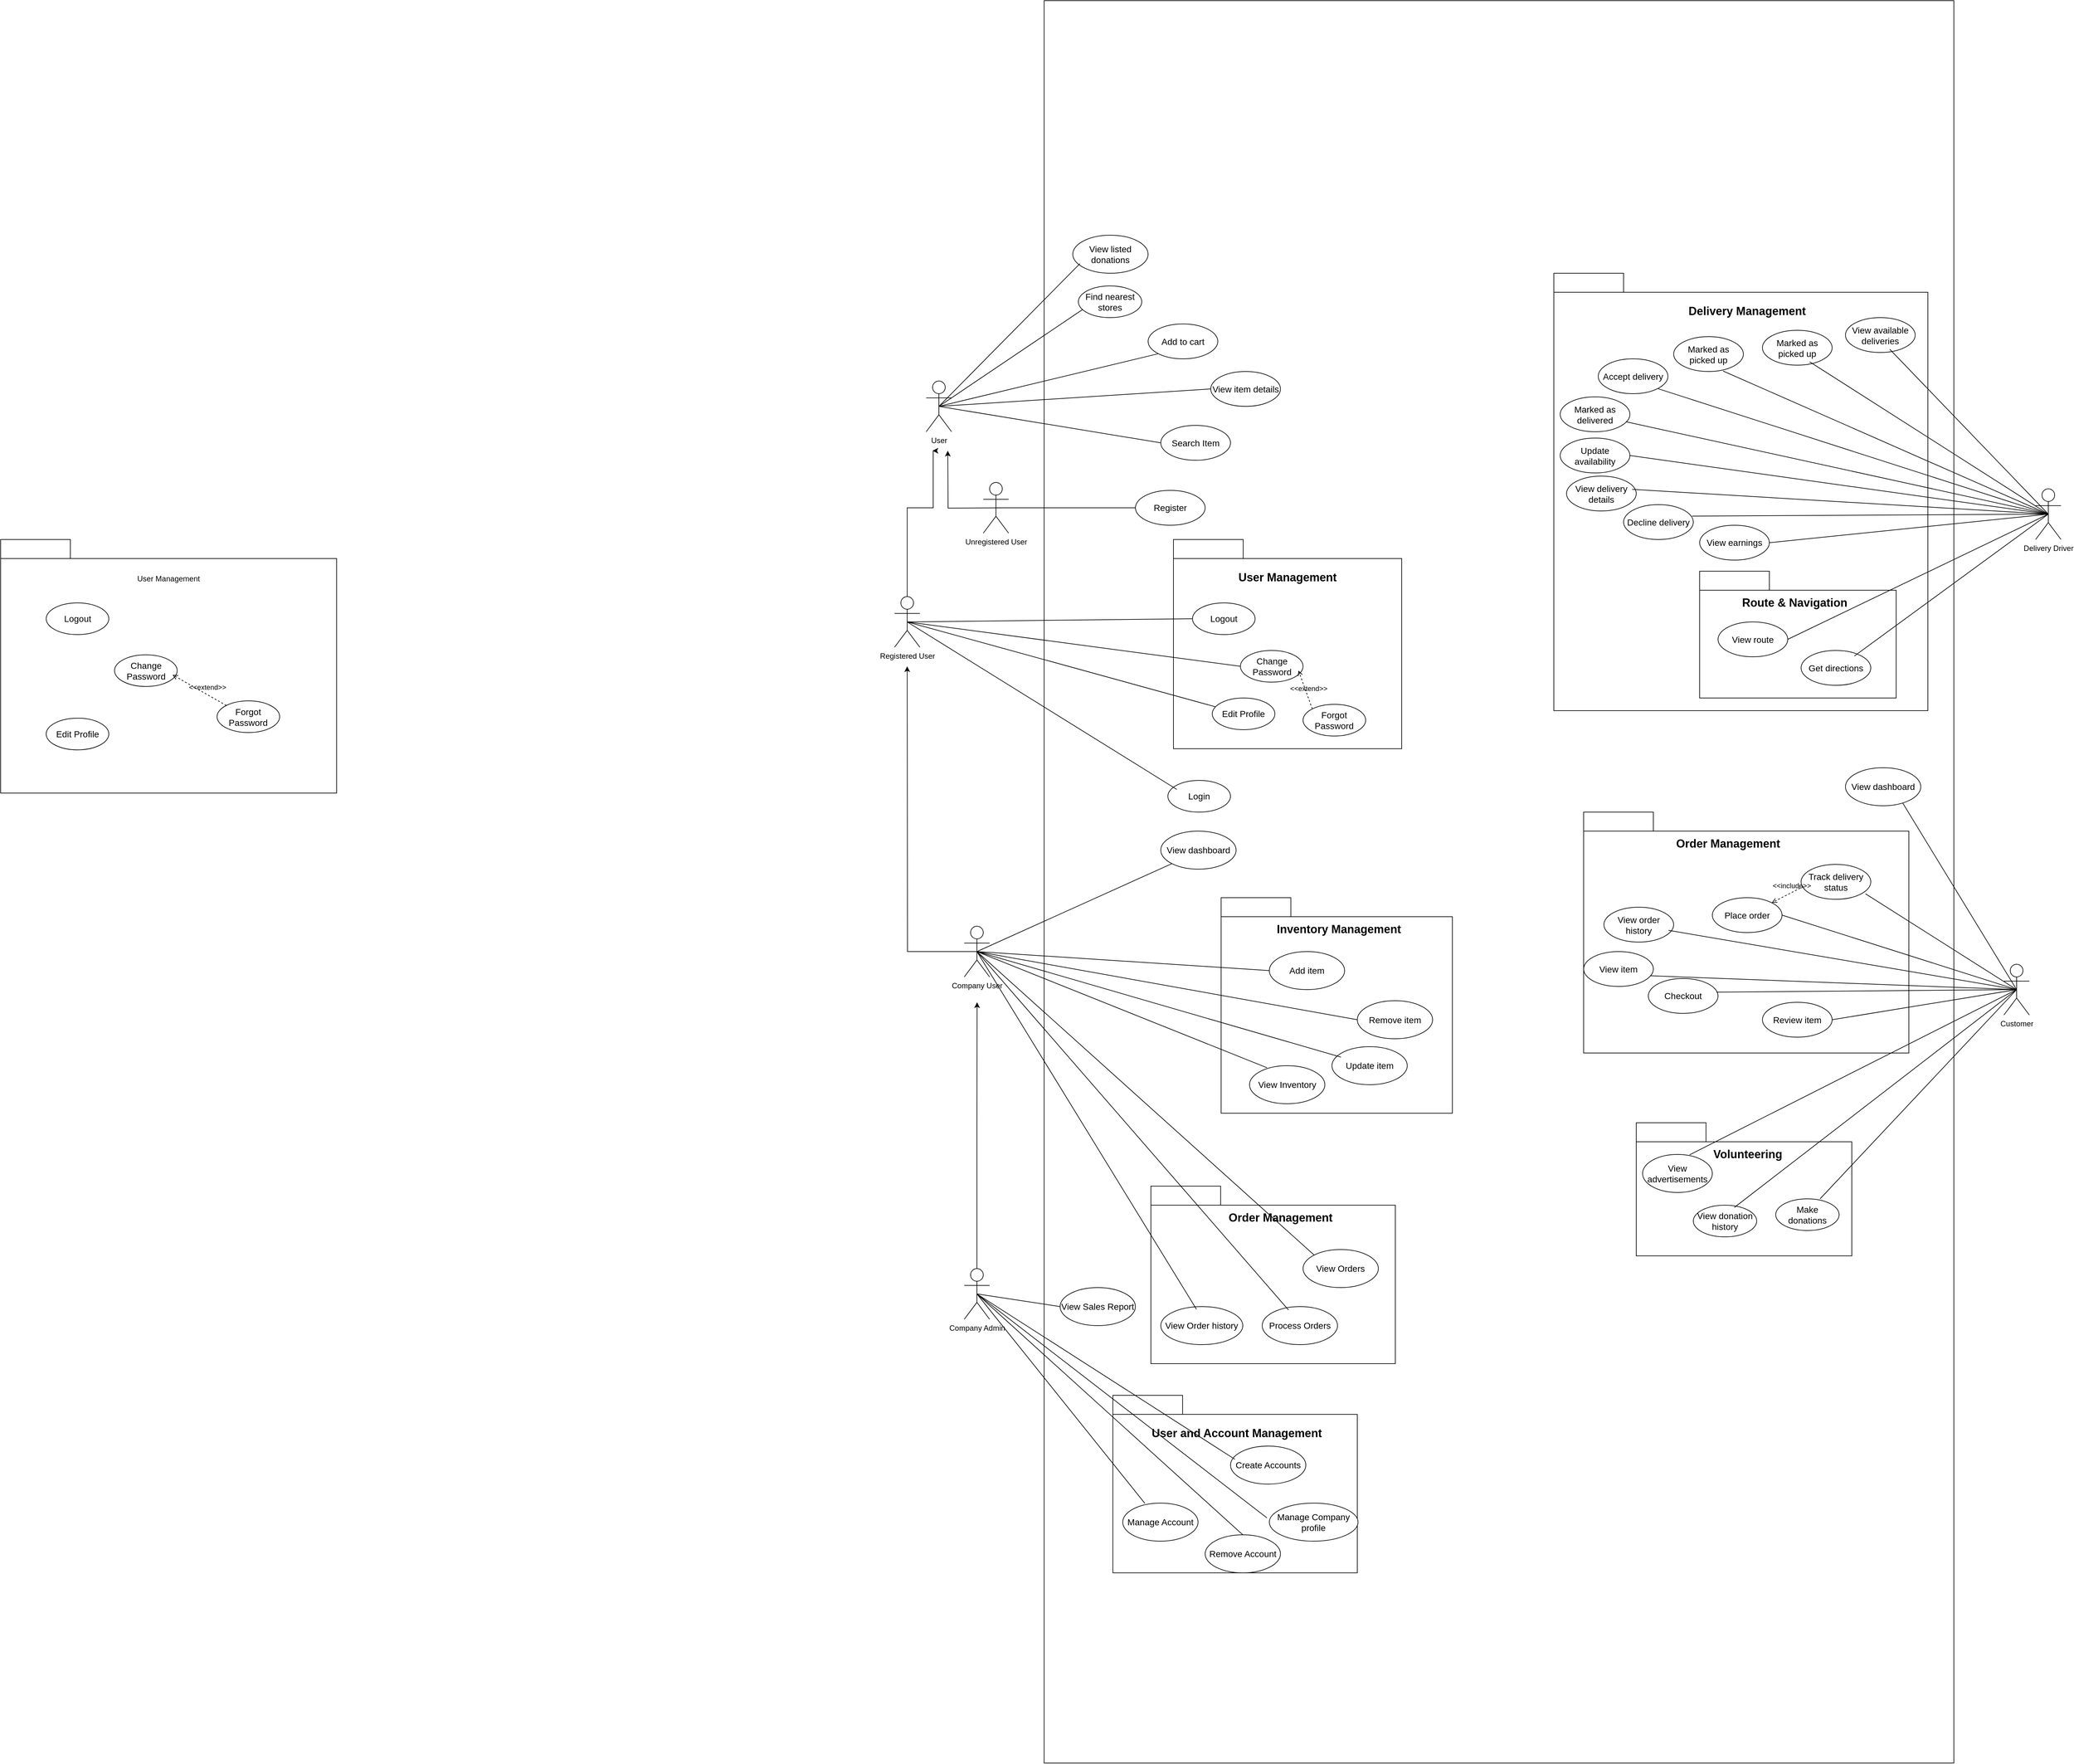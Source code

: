 <mxfile version="24.6.4" type="github">
  <diagram name="Page-1" id="W957vTISUjwVNX3A06Hq">
    <mxGraphModel dx="4947" dy="3383" grid="1" gridSize="10" guides="1" tooltips="1" connect="1" arrows="1" fold="1" page="1" pageScale="1" pageWidth="850" pageHeight="1100" math="0" shadow="0">
      <root>
        <mxCell id="0" />
        <mxCell id="1" parent="0" />
        <mxCell id="hP_oiku2JFVH4g8EmEqV-1" value="" style="rounded=0;whiteSpace=wrap;html=1;" vertex="1" parent="1">
          <mxGeometry x="1006" y="-360" width="1435" height="2780" as="geometry" />
        </mxCell>
        <mxCell id="hP_oiku2JFVH4g8EmEqV-2" value="User" style="shape=umlActor;verticalLabelPosition=bottom;verticalAlign=top;html=1;outlineConnect=0;" vertex="1" parent="1">
          <mxGeometry x="820" y="240" width="40" height="80" as="geometry" />
        </mxCell>
        <mxCell id="hP_oiku2JFVH4g8EmEqV-5" value="&lt;font style=&quot;font-size: 14px;&quot;&gt;Register&lt;/font&gt;" style="ellipse;whiteSpace=wrap;html=1;" vertex="1" parent="1">
          <mxGeometry x="1150" y="412.5" width="110" height="55" as="geometry" />
        </mxCell>
        <mxCell id="hP_oiku2JFVH4g8EmEqV-7" style="edgeStyle=orthogonalEdgeStyle;rounded=0;orthogonalLoop=1;jettySize=auto;html=1;exitX=0.5;exitY=0.5;exitDx=0;exitDy=0;exitPerimeter=0;" edge="1" parent="1">
          <mxGeometry relative="1" as="geometry">
            <mxPoint x="854" y="350" as="targetPoint" />
            <mxPoint x="944" y="440" as="sourcePoint" />
          </mxGeometry>
        </mxCell>
        <mxCell id="hP_oiku2JFVH4g8EmEqV-6" value="Unregistered User&lt;div&gt;&lt;br&gt;&lt;/div&gt;" style="shape=umlActor;verticalLabelPosition=bottom;verticalAlign=top;html=1;outlineConnect=0;" vertex="1" parent="1">
          <mxGeometry x="910" y="400" width="40" height="80" as="geometry" />
        </mxCell>
        <mxCell id="hP_oiku2JFVH4g8EmEqV-8" value="" style="endArrow=none;html=1;rounded=0;entryX=0;entryY=0.5;entryDx=0;entryDy=0;exitX=0.5;exitY=0.5;exitDx=0;exitDy=0;exitPerimeter=0;" edge="1" parent="1" source="hP_oiku2JFVH4g8EmEqV-6" target="hP_oiku2JFVH4g8EmEqV-5">
          <mxGeometry width="50" height="50" relative="1" as="geometry">
            <mxPoint x="1550" y="360" as="sourcePoint" />
            <mxPoint x="1710" y="502" as="targetPoint" />
          </mxGeometry>
        </mxCell>
        <mxCell id="hP_oiku2JFVH4g8EmEqV-10" value="&lt;font style=&quot;font-size: 14px;&quot;&gt;View item details&lt;/font&gt;" style="ellipse;whiteSpace=wrap;html=1;" vertex="1" parent="1">
          <mxGeometry x="1268.82" y="225" width="110" height="55" as="geometry" />
        </mxCell>
        <mxCell id="hP_oiku2JFVH4g8EmEqV-11" value="&lt;font style=&quot;font-size: 14px;&quot;&gt;Search Item&lt;/font&gt;" style="ellipse;whiteSpace=wrap;html=1;" vertex="1" parent="1">
          <mxGeometry x="1190" y="310" width="110" height="55" as="geometry" />
        </mxCell>
        <mxCell id="hP_oiku2JFVH4g8EmEqV-14" value="&lt;font style=&quot;font-size: 14px;&quot;&gt;Add to cart&lt;/font&gt;" style="ellipse;whiteSpace=wrap;html=1;" vertex="1" parent="1">
          <mxGeometry x="1170" y="150" width="110" height="55" as="geometry" />
        </mxCell>
        <mxCell id="hP_oiku2JFVH4g8EmEqV-18" value="" style="endArrow=none;html=1;rounded=0;entryX=0;entryY=0.5;entryDx=0;entryDy=0;exitX=0.5;exitY=0.5;exitDx=0;exitDy=0;exitPerimeter=0;" edge="1" parent="1" source="hP_oiku2JFVH4g8EmEqV-2" target="hP_oiku2JFVH4g8EmEqV-11">
          <mxGeometry width="50" height="50" relative="1" as="geometry">
            <mxPoint x="850" y="290" as="sourcePoint" />
            <mxPoint x="1340" y="278" as="targetPoint" />
          </mxGeometry>
        </mxCell>
        <mxCell id="hP_oiku2JFVH4g8EmEqV-19" value="" style="endArrow=none;html=1;rounded=0;entryX=0;entryY=0.5;entryDx=0;entryDy=0;exitX=0.5;exitY=0.5;exitDx=0;exitDy=0;exitPerimeter=0;" edge="1" parent="1" source="hP_oiku2JFVH4g8EmEqV-2" target="hP_oiku2JFVH4g8EmEqV-10">
          <mxGeometry width="50" height="50" relative="1" as="geometry">
            <mxPoint x="850" y="290" as="sourcePoint" />
            <mxPoint x="1350" y="198" as="targetPoint" />
          </mxGeometry>
        </mxCell>
        <mxCell id="hP_oiku2JFVH4g8EmEqV-21" value="" style="endArrow=none;html=1;rounded=0;entryX=0;entryY=1;entryDx=0;entryDy=0;exitX=0.5;exitY=0.5;exitDx=0;exitDy=0;exitPerimeter=0;" edge="1" parent="1" source="hP_oiku2JFVH4g8EmEqV-2" target="hP_oiku2JFVH4g8EmEqV-14">
          <mxGeometry width="50" height="50" relative="1" as="geometry">
            <mxPoint x="850" y="290" as="sourcePoint" />
            <mxPoint x="1269" y="45" as="targetPoint" />
          </mxGeometry>
        </mxCell>
        <mxCell id="hP_oiku2JFVH4g8EmEqV-56" style="edgeStyle=orthogonalEdgeStyle;rounded=0;orthogonalLoop=1;jettySize=auto;html=1;exitX=0.5;exitY=0;exitDx=0;exitDy=0;exitPerimeter=0;" edge="1" parent="1" source="hP_oiku2JFVH4g8EmEqV-23">
          <mxGeometry relative="1" as="geometry">
            <mxPoint x="830" y="350" as="targetPoint" />
            <Array as="points">
              <mxPoint x="790" y="440" />
              <mxPoint x="831" y="440" />
              <mxPoint x="831" y="350" />
            </Array>
          </mxGeometry>
        </mxCell>
        <mxCell id="hP_oiku2JFVH4g8EmEqV-23" value="&lt;div&gt;Registered User&lt;/div&gt;" style="shape=umlActor;verticalLabelPosition=bottom;verticalAlign=top;html=1;outlineConnect=0;" vertex="1" parent="1">
          <mxGeometry x="770" y="580" width="40" height="80" as="geometry" />
        </mxCell>
        <mxCell id="hP_oiku2JFVH4g8EmEqV-31" value="" style="shape=folder;fontStyle=1;tabWidth=110;tabHeight=30;tabPosition=left;html=1;boundedLbl=1;labelInHeader=1;container=0;collapsible=0;whiteSpace=wrap;" vertex="1" parent="1">
          <mxGeometry x="1210" y="490" width="360" height="330" as="geometry" />
        </mxCell>
        <mxCell id="hP_oiku2JFVH4g8EmEqV-38" value="" style="endArrow=none;html=1;rounded=0;entryX=0;entryY=0.5;entryDx=0;entryDy=0;exitX=0.5;exitY=0.5;exitDx=0;exitDy=0;exitPerimeter=0;" edge="1" parent="1" source="hP_oiku2JFVH4g8EmEqV-23" target="hP_oiku2JFVH4g8EmEqV-33">
          <mxGeometry width="50" height="50" relative="1" as="geometry">
            <mxPoint x="800" y="580" as="sourcePoint" />
            <mxPoint x="1220" y="648" as="targetPoint" />
          </mxGeometry>
        </mxCell>
        <mxCell id="hP_oiku2JFVH4g8EmEqV-39" value="" style="endArrow=none;html=1;rounded=0;entryX=0;entryY=0.5;entryDx=0;entryDy=0;exitX=0.5;exitY=0.5;exitDx=0;exitDy=0;exitPerimeter=0;" edge="1" parent="1" source="hP_oiku2JFVH4g8EmEqV-23" target="hP_oiku2JFVH4g8EmEqV-34">
          <mxGeometry width="50" height="50" relative="1" as="geometry">
            <mxPoint x="800" y="690" as="sourcePoint" />
            <mxPoint x="1292" y="705" as="targetPoint" />
          </mxGeometry>
        </mxCell>
        <mxCell id="hP_oiku2JFVH4g8EmEqV-40" value="" style="endArrow=none;html=1;rounded=0;entryX=0.101;entryY=0.305;entryDx=0;entryDy=0;exitX=0.5;exitY=0.5;exitDx=0;exitDy=0;exitPerimeter=0;entryPerimeter=0;" edge="1" parent="1" source="hP_oiku2JFVH4g8EmEqV-23" target="hP_oiku2JFVH4g8EmEqV-35">
          <mxGeometry width="50" height="50" relative="1" as="geometry">
            <mxPoint x="750" y="667.55" as="sourcePoint" />
            <mxPoint x="1350" y="764.55" as="targetPoint" />
          </mxGeometry>
        </mxCell>
        <mxCell id="hP_oiku2JFVH4g8EmEqV-65" value="" style="shape=folder;fontStyle=1;tabWidth=110;tabHeight=30;tabPosition=left;html=1;boundedLbl=1;labelInHeader=1;container=0;collapsible=0;whiteSpace=wrap;" vertex="1" parent="1">
          <mxGeometry x="1940" y="1410" width="340" height="210" as="geometry" />
        </mxCell>
        <mxCell id="hP_oiku2JFVH4g8EmEqV-43" value="&lt;font style=&quot;font-size: 14px;&quot;&gt;View advertisements&lt;/font&gt;" style="ellipse;whiteSpace=wrap;html=1;" vertex="1" parent="1">
          <mxGeometry x="1950" y="1460" width="110" height="60" as="geometry" />
        </mxCell>
        <mxCell id="hP_oiku2JFVH4g8EmEqV-45" value="&lt;font style=&quot;font-size: 14px;&quot;&gt;Make donations&lt;/font&gt;" style="ellipse;whiteSpace=wrap;html=1;" vertex="1" parent="1">
          <mxGeometry x="2160" y="1530" width="100" height="50" as="geometry" />
        </mxCell>
        <mxCell id="hP_oiku2JFVH4g8EmEqV-47" value="" style="shape=folder;fontStyle=1;tabWidth=110;tabHeight=30;tabPosition=left;html=1;boundedLbl=1;labelInHeader=1;container=1;collapsible=0;whiteSpace=wrap;" vertex="1" parent="1">
          <mxGeometry x="-640" y="490" width="530" height="400" as="geometry" />
        </mxCell>
        <mxCell id="hP_oiku2JFVH4g8EmEqV-48" value="User Management" style="html=1;strokeColor=none;resizeWidth=1;resizeHeight=1;fillColor=none;part=1;connectable=0;allowArrows=0;deletable=0;whiteSpace=wrap;" vertex="1" parent="hP_oiku2JFVH4g8EmEqV-47">
          <mxGeometry width="530" height="64" relative="1" as="geometry">
            <mxPoint y="30" as="offset" />
          </mxGeometry>
        </mxCell>
        <mxCell id="hP_oiku2JFVH4g8EmEqV-49" value="&lt;font style=&quot;font-size: 14px;&quot;&gt;Logout&lt;/font&gt;" style="ellipse;whiteSpace=wrap;html=1;" vertex="1" parent="hP_oiku2JFVH4g8EmEqV-47">
          <mxGeometry x="71.864" y="100" width="98.814" height="50" as="geometry" />
        </mxCell>
        <mxCell id="hP_oiku2JFVH4g8EmEqV-50" value="&lt;font style=&quot;font-size: 14px;&quot;&gt;Change Password&lt;/font&gt;" style="ellipse;whiteSpace=wrap;html=1;" vertex="1" parent="hP_oiku2JFVH4g8EmEqV-47">
          <mxGeometry x="179.661" y="181.818" width="98.814" height="50" as="geometry" />
        </mxCell>
        <mxCell id="hP_oiku2JFVH4g8EmEqV-51" value="&lt;font style=&quot;font-size: 14px;&quot;&gt;Edit Profile&lt;/font&gt;" style="ellipse;whiteSpace=wrap;html=1;" vertex="1" parent="hP_oiku2JFVH4g8EmEqV-47">
          <mxGeometry x="71.864" y="281.818" width="98.814" height="50" as="geometry" />
        </mxCell>
        <mxCell id="hP_oiku2JFVH4g8EmEqV-52" value="&lt;font style=&quot;font-size: 14px;&quot;&gt;Forgot Password&lt;/font&gt;" style="ellipse;whiteSpace=wrap;html=1;" vertex="1" parent="hP_oiku2JFVH4g8EmEqV-47">
          <mxGeometry x="341.356" y="254.545" width="98.814" height="50" as="geometry" />
        </mxCell>
        <mxCell id="hP_oiku2JFVH4g8EmEqV-53" value="&amp;lt;&amp;lt;extend&amp;gt;&amp;gt;" style="html=1;verticalAlign=bottom;labelBackgroundColor=none;endArrow=open;endFill=0;dashed=1;rounded=0;exitX=0;exitY=0;exitDx=0;exitDy=0;entryX=0.927;entryY=0.634;entryDx=0;entryDy=0;entryPerimeter=0;" edge="1" parent="hP_oiku2JFVH4g8EmEqV-47" source="hP_oiku2JFVH4g8EmEqV-52" target="hP_oiku2JFVH4g8EmEqV-50">
          <mxGeometry x="-0.264" y="-2" width="160" relative="1" as="geometry">
            <mxPoint x="820" y="170" as="sourcePoint" />
            <mxPoint x="620" y="-100" as="targetPoint" />
            <mxPoint as="offset" />
          </mxGeometry>
        </mxCell>
        <mxCell id="hP_oiku2JFVH4g8EmEqV-32" value="&lt;b style=&quot;font-size: 18px;&quot;&gt;User Management&lt;/b&gt;" style="html=1;strokeColor=none;resizeWidth=1;resizeHeight=1;fillColor=none;part=1;connectable=0;allowArrows=0;deletable=0;whiteSpace=wrap;" vertex="1" parent="1">
          <mxGeometry x="1140" y="520" width="500" as="geometry">
            <mxPoint y="30" as="offset" />
          </mxGeometry>
        </mxCell>
        <mxCell id="hP_oiku2JFVH4g8EmEqV-33" value="&lt;font style=&quot;font-size: 14px;&quot;&gt;Logout&lt;/font&gt;" style="ellipse;whiteSpace=wrap;html=1;" vertex="1" parent="1">
          <mxGeometry x="1240.004" y="590" width="98.814" height="50" as="geometry" />
        </mxCell>
        <mxCell id="hP_oiku2JFVH4g8EmEqV-34" value="&lt;font style=&quot;font-size: 14px;&quot;&gt;Change Password&lt;/font&gt;" style="ellipse;whiteSpace=wrap;html=1;" vertex="1" parent="1">
          <mxGeometry x="1315.591" y="664.998" width="98.814" height="50" as="geometry" />
        </mxCell>
        <mxCell id="hP_oiku2JFVH4g8EmEqV-35" value="&lt;font style=&quot;font-size: 14px;&quot;&gt;Edit Profile&lt;/font&gt;" style="ellipse;whiteSpace=wrap;html=1;" vertex="1" parent="1">
          <mxGeometry x="1271.184" y="739.998" width="98.814" height="50" as="geometry" />
        </mxCell>
        <mxCell id="hP_oiku2JFVH4g8EmEqV-36" value="&lt;font style=&quot;font-size: 14px;&quot;&gt;Forgot Password&lt;/font&gt;" style="ellipse;whiteSpace=wrap;html=1;" vertex="1" parent="1">
          <mxGeometry x="1414.406" y="749.995" width="98.814" height="50" as="geometry" />
        </mxCell>
        <mxCell id="hP_oiku2JFVH4g8EmEqV-37" value="&amp;lt;&amp;lt;extend&amp;gt;&amp;gt;" style="html=1;verticalAlign=bottom;labelBackgroundColor=none;endArrow=open;endFill=0;dashed=1;rounded=0;exitX=0;exitY=0;exitDx=0;exitDy=0;entryX=0.927;entryY=0.634;entryDx=0;entryDy=0;entryPerimeter=0;" edge="1" parent="1" source="hP_oiku2JFVH4g8EmEqV-36" target="hP_oiku2JFVH4g8EmEqV-34">
          <mxGeometry x="-0.264" y="-2" width="160" relative="1" as="geometry">
            <mxPoint x="2030" y="680" as="sourcePoint" />
            <mxPoint x="1830" y="410" as="targetPoint" />
            <mxPoint as="offset" />
          </mxGeometry>
        </mxCell>
        <mxCell id="hP_oiku2JFVH4g8EmEqV-54" value="&lt;font style=&quot;font-size: 14px;&quot;&gt;Login&lt;/font&gt;" style="ellipse;whiteSpace=wrap;html=1;" vertex="1" parent="1">
          <mxGeometry x="1201.184" y="869.998" width="98.814" height="50" as="geometry" />
        </mxCell>
        <mxCell id="hP_oiku2JFVH4g8EmEqV-55" value="" style="endArrow=none;html=1;rounded=0;entryX=0.143;entryY=0.285;entryDx=0;entryDy=0;exitX=0.5;exitY=0.5;exitDx=0;exitDy=0;exitPerimeter=0;entryPerimeter=0;" edge="1" parent="1" source="hP_oiku2JFVH4g8EmEqV-23" target="hP_oiku2JFVH4g8EmEqV-54">
          <mxGeometry width="50" height="50" relative="1" as="geometry">
            <mxPoint x="738" y="703" as="sourcePoint" />
            <mxPoint x="1240" y="890" as="targetPoint" />
          </mxGeometry>
        </mxCell>
        <mxCell id="hP_oiku2JFVH4g8EmEqV-59" style="edgeStyle=orthogonalEdgeStyle;rounded=0;orthogonalLoop=1;jettySize=auto;html=1;exitX=0.5;exitY=0.5;exitDx=0;exitDy=0;exitPerimeter=0;" edge="1" parent="1" source="hP_oiku2JFVH4g8EmEqV-57">
          <mxGeometry relative="1" as="geometry">
            <mxPoint x="790" y="690" as="targetPoint" />
          </mxGeometry>
        </mxCell>
        <mxCell id="hP_oiku2JFVH4g8EmEqV-57" value="Company User" style="shape=umlActor;verticalLabelPosition=bottom;verticalAlign=top;html=1;outlineConnect=0;" vertex="1" parent="1">
          <mxGeometry x="880" y="1100" width="40" height="80" as="geometry" />
        </mxCell>
        <mxCell id="hP_oiku2JFVH4g8EmEqV-61" value="&lt;font style=&quot;font-size: 14px;&quot;&gt;Find nearest stores&lt;/font&gt;" style="ellipse;whiteSpace=wrap;html=1;" vertex="1" parent="1">
          <mxGeometry x="1060" y="90" width="100" height="50" as="geometry" />
        </mxCell>
        <mxCell id="hP_oiku2JFVH4g8EmEqV-62" value="" style="endArrow=none;html=1;rounded=0;entryX=0.069;entryY=0.742;entryDx=0;entryDy=0;exitX=0.5;exitY=0.5;exitDx=0;exitDy=0;exitPerimeter=0;entryPerimeter=0;" edge="1" parent="1" source="hP_oiku2JFVH4g8EmEqV-2" target="hP_oiku2JFVH4g8EmEqV-61">
          <mxGeometry width="50" height="50" relative="1" as="geometry">
            <mxPoint x="616" y="286" as="sourcePoint" />
            <mxPoint x="920" y="-11" as="targetPoint" />
          </mxGeometry>
        </mxCell>
        <mxCell id="hP_oiku2JFVH4g8EmEqV-63" value="&lt;span style=&quot;font-size: 14px;&quot;&gt;View donation history&lt;/span&gt;" style="ellipse;whiteSpace=wrap;html=1;" vertex="1" parent="1">
          <mxGeometry x="2030" y="1540" width="100" height="50" as="geometry" />
        </mxCell>
        <mxCell id="hP_oiku2JFVH4g8EmEqV-66" value="&lt;b style=&quot;font-size: 18px;&quot;&gt;Volunteering&lt;/b&gt;" style="html=1;strokeColor=none;resizeWidth=1;resizeHeight=1;fillColor=none;part=1;connectable=0;allowArrows=0;deletable=0;whiteSpace=wrap;" vertex="1" parent="1">
          <mxGeometry x="1866" y="1430" width="500" as="geometry">
            <mxPoint y="30" as="offset" />
          </mxGeometry>
        </mxCell>
        <mxCell id="hP_oiku2JFVH4g8EmEqV-69" value="&lt;span style=&quot;font-size: 14px;&quot;&gt;View dashboard&lt;/span&gt;" style="ellipse;whiteSpace=wrap;html=1;" vertex="1" parent="1">
          <mxGeometry x="2270" y="850" width="118.82" height="60" as="geometry" />
        </mxCell>
        <mxCell id="hP_oiku2JFVH4g8EmEqV-70" value="Customer" style="shape=umlActor;verticalLabelPosition=bottom;verticalAlign=top;html=1;outlineConnect=0;" vertex="1" parent="1">
          <mxGeometry x="2520" y="1160" width="40" height="80" as="geometry" />
        </mxCell>
        <mxCell id="hP_oiku2JFVH4g8EmEqV-72" value="" style="shape=folder;fontStyle=1;tabWidth=110;tabHeight=30;tabPosition=left;html=1;boundedLbl=1;labelInHeader=1;container=0;collapsible=0;whiteSpace=wrap;" vertex="1" parent="1">
          <mxGeometry x="1857" y="920" width="513" height="380" as="geometry" />
        </mxCell>
        <mxCell id="hP_oiku2JFVH4g8EmEqV-9" value="&lt;font style=&quot;font-size: 14px;&quot;&gt;View order history&lt;/font&gt;" style="ellipse;whiteSpace=wrap;html=1;" vertex="1" parent="1">
          <mxGeometry x="1889" y="1070" width="110" height="55" as="geometry" />
        </mxCell>
        <mxCell id="hP_oiku2JFVH4g8EmEqV-15" value="&lt;font style=&quot;font-size: 14px;&quot;&gt;Checkout&lt;/font&gt;" style="ellipse;whiteSpace=wrap;html=1;" vertex="1" parent="1">
          <mxGeometry x="1959" y="1182.5" width="110" height="55" as="geometry" />
        </mxCell>
        <mxCell id="hP_oiku2JFVH4g8EmEqV-12" value="&lt;font style=&quot;font-size: 14px;&quot;&gt;Place order&lt;/font&gt;" style="ellipse;whiteSpace=wrap;html=1;" vertex="1" parent="1">
          <mxGeometry x="2060" y="1055" width="110" height="55" as="geometry" />
        </mxCell>
        <mxCell id="hP_oiku2JFVH4g8EmEqV-41" value="&lt;font style=&quot;font-size: 14px;&quot;&gt;Review item&lt;/font&gt;" style="ellipse;whiteSpace=wrap;html=1;" vertex="1" parent="1">
          <mxGeometry x="2139" y="1220" width="110" height="55" as="geometry" />
        </mxCell>
        <mxCell id="hP_oiku2JFVH4g8EmEqV-74" value="&lt;font style=&quot;font-size: 14px;&quot;&gt;View item&lt;/font&gt;" style="ellipse;whiteSpace=wrap;html=1;" vertex="1" parent="1">
          <mxGeometry x="1857" y="1140" width="110" height="55" as="geometry" />
        </mxCell>
        <mxCell id="hP_oiku2JFVH4g8EmEqV-73" value="&lt;b style=&quot;font-size: 18px;&quot;&gt;Order Management&lt;/b&gt;" style="html=1;strokeColor=none;resizeWidth=1;resizeHeight=1;fillColor=none;part=1;connectable=0;allowArrows=0;deletable=0;whiteSpace=wrap;" vertex="1" parent="1">
          <mxGeometry x="1835" y="940" width="500" as="geometry">
            <mxPoint y="30" as="offset" />
          </mxGeometry>
        </mxCell>
        <mxCell id="hP_oiku2JFVH4g8EmEqV-75" value="&lt;span style=&quot;font-size: 14px;&quot;&gt;View listed donations&lt;/span&gt;" style="ellipse;whiteSpace=wrap;html=1;" vertex="1" parent="1">
          <mxGeometry x="1051.18" y="10" width="118.82" height="60" as="geometry" />
        </mxCell>
        <mxCell id="hP_oiku2JFVH4g8EmEqV-76" value="" style="endArrow=none;html=1;rounded=0;entryX=0.095;entryY=0.747;entryDx=0;entryDy=0;exitX=0.5;exitY=0.5;exitDx=0;exitDy=0;exitPerimeter=0;entryPerimeter=0;" edge="1" parent="1" source="hP_oiku2JFVH4g8EmEqV-2" target="hP_oiku2JFVH4g8EmEqV-75">
          <mxGeometry width="50" height="50" relative="1" as="geometry">
            <mxPoint x="693" y="183" as="sourcePoint" />
            <mxPoint x="920" y="30" as="targetPoint" />
          </mxGeometry>
        </mxCell>
        <mxCell id="hP_oiku2JFVH4g8EmEqV-77" value="" style="endArrow=none;html=1;rounded=0;entryX=0.5;entryY=0.5;entryDx=0;entryDy=0;exitX=0.926;exitY=0.664;exitDx=0;exitDy=0;exitPerimeter=0;entryPerimeter=0;" edge="1" parent="1" source="hP_oiku2JFVH4g8EmEqV-9" target="hP_oiku2JFVH4g8EmEqV-70">
          <mxGeometry width="50" height="50" relative="1" as="geometry">
            <mxPoint x="1630" y="1230" as="sourcePoint" />
            <mxPoint x="2055" y="1494" as="targetPoint" />
          </mxGeometry>
        </mxCell>
        <mxCell id="hP_oiku2JFVH4g8EmEqV-78" value="" style="endArrow=none;html=1;rounded=0;exitX=0.956;exitY=0.694;exitDx=0;exitDy=0;exitPerimeter=0;entryX=0.5;entryY=0.5;entryDx=0;entryDy=0;entryPerimeter=0;" edge="1" parent="1" source="hP_oiku2JFVH4g8EmEqV-74" target="hP_oiku2JFVH4g8EmEqV-70">
          <mxGeometry width="50" height="50" relative="1" as="geometry">
            <mxPoint x="2160" y="1124.5" as="sourcePoint" />
            <mxPoint x="2459" y="1237.5" as="targetPoint" />
          </mxGeometry>
        </mxCell>
        <mxCell id="hP_oiku2JFVH4g8EmEqV-79" value="" style="endArrow=none;html=1;rounded=0;exitX=1;exitY=0.5;exitDx=0;exitDy=0;entryX=0.5;entryY=0.5;entryDx=0;entryDy=0;entryPerimeter=0;" edge="1" parent="1" source="hP_oiku2JFVH4g8EmEqV-12" target="hP_oiku2JFVH4g8EmEqV-70">
          <mxGeometry width="50" height="50" relative="1" as="geometry">
            <mxPoint x="2050" y="1150" as="sourcePoint" />
            <mxPoint x="2490" y="1233" as="targetPoint" />
          </mxGeometry>
        </mxCell>
        <mxCell id="hP_oiku2JFVH4g8EmEqV-80" value="" style="endArrow=none;html=1;rounded=0;exitX=0.979;exitY=0.391;exitDx=0;exitDy=0;entryX=0.5;entryY=0.5;entryDx=0;entryDy=0;entryPerimeter=0;exitPerimeter=0;" edge="1" parent="1" source="hP_oiku2JFVH4g8EmEqV-15" target="hP_oiku2JFVH4g8EmEqV-70">
          <mxGeometry width="50" height="50" relative="1" as="geometry">
            <mxPoint x="1980" y="1182.5" as="sourcePoint" />
            <mxPoint x="2531" y="1244.5" as="targetPoint" />
          </mxGeometry>
        </mxCell>
        <mxCell id="hP_oiku2JFVH4g8EmEqV-81" value="" style="endArrow=none;html=1;rounded=0;exitX=1;exitY=0.5;exitDx=0;exitDy=0;entryX=0.5;entryY=0.5;entryDx=0;entryDy=0;entryPerimeter=0;" edge="1" parent="1" source="hP_oiku2JFVH4g8EmEqV-41" target="hP_oiku2JFVH4g8EmEqV-70">
          <mxGeometry width="50" height="50" relative="1" as="geometry">
            <mxPoint x="2030" y="1344" as="sourcePoint" />
            <mxPoint x="2503" y="1340" as="targetPoint" />
          </mxGeometry>
        </mxCell>
        <mxCell id="hP_oiku2JFVH4g8EmEqV-82" value="" style="endArrow=none;html=1;rounded=0;entryX=0.5;entryY=0.5;entryDx=0;entryDy=0;exitX=0.674;exitY=0.01;exitDx=0;exitDy=0;exitPerimeter=0;entryPerimeter=0;" edge="1" parent="1" source="hP_oiku2JFVH4g8EmEqV-43" target="hP_oiku2JFVH4g8EmEqV-70">
          <mxGeometry width="50" height="50" relative="1" as="geometry">
            <mxPoint x="2069" y="1360" as="sourcePoint" />
            <mxPoint x="2368" y="1473" as="targetPoint" />
          </mxGeometry>
        </mxCell>
        <mxCell id="hP_oiku2JFVH4g8EmEqV-83" value="" style="endArrow=none;html=1;rounded=0;entryX=0.5;entryY=0.5;entryDx=0;entryDy=0;exitX=0.648;exitY=0.071;exitDx=0;exitDy=0;exitPerimeter=0;entryPerimeter=0;" edge="1" parent="1" source="hP_oiku2JFVH4g8EmEqV-63" target="hP_oiku2JFVH4g8EmEqV-70">
          <mxGeometry width="50" height="50" relative="1" as="geometry">
            <mxPoint x="2034" y="1471" as="sourcePoint" />
            <mxPoint x="2550" y="1210" as="targetPoint" />
          </mxGeometry>
        </mxCell>
        <mxCell id="hP_oiku2JFVH4g8EmEqV-84" value="" style="endArrow=none;html=1;rounded=0;entryX=0.5;entryY=0.5;entryDx=0;entryDy=0;exitX=0.7;exitY=0;exitDx=0;exitDy=0;exitPerimeter=0;entryPerimeter=0;" edge="1" parent="1" source="hP_oiku2JFVH4g8EmEqV-45" target="hP_oiku2JFVH4g8EmEqV-70">
          <mxGeometry width="50" height="50" relative="1" as="geometry">
            <mxPoint x="2210" y="1590" as="sourcePoint" />
            <mxPoint x="2655" y="1246" as="targetPoint" />
          </mxGeometry>
        </mxCell>
        <mxCell id="hP_oiku2JFVH4g8EmEqV-85" value="" style="endArrow=none;html=1;rounded=0;entryX=0.5;entryY=0.5;entryDx=0;entryDy=0;exitX=0.761;exitY=0.931;exitDx=0;exitDy=0;entryPerimeter=0;exitPerimeter=0;" edge="1" parent="1" source="hP_oiku2JFVH4g8EmEqV-69" target="hP_oiku2JFVH4g8EmEqV-70">
          <mxGeometry width="50" height="50" relative="1" as="geometry">
            <mxPoint x="2240" y="1046" as="sourcePoint" />
            <mxPoint x="2539" y="1159" as="targetPoint" />
          </mxGeometry>
        </mxCell>
        <mxCell id="hP_oiku2JFVH4g8EmEqV-87" value="" style="shape=folder;fontStyle=1;tabWidth=110;tabHeight=30;tabPosition=left;html=1;boundedLbl=1;labelInHeader=1;container=0;collapsible=0;whiteSpace=wrap;" vertex="1" parent="1">
          <mxGeometry x="1285.18" y="1055" width="364.82" height="340" as="geometry" />
        </mxCell>
        <mxCell id="hP_oiku2JFVH4g8EmEqV-88" value="&lt;b style=&quot;font-size: 18px;&quot;&gt;Inventory Management&lt;/b&gt;" style="html=1;strokeColor=none;resizeWidth=1;resizeHeight=1;fillColor=none;part=1;connectable=0;allowArrows=0;deletable=0;whiteSpace=wrap;" vertex="1" parent="1">
          <mxGeometry x="1221.18" y="1075" width="500" as="geometry">
            <mxPoint y="30" as="offset" />
          </mxGeometry>
        </mxCell>
        <mxCell id="hP_oiku2JFVH4g8EmEqV-60" value="&lt;span style=&quot;font-size: 14px;&quot;&gt;Add item&lt;/span&gt;" style="ellipse;whiteSpace=wrap;html=1;" vertex="1" parent="1">
          <mxGeometry x="1361.18" y="1140" width="118.82" height="60" as="geometry" />
        </mxCell>
        <mxCell id="hP_oiku2JFVH4g8EmEqV-67" value="&lt;span style=&quot;font-size: 14px;&quot;&gt;Remove item&lt;/span&gt;" style="ellipse;whiteSpace=wrap;html=1;" vertex="1" parent="1">
          <mxGeometry x="1500" y="1217.5" width="118.82" height="60" as="geometry" />
        </mxCell>
        <mxCell id="hP_oiku2JFVH4g8EmEqV-68" value="&lt;span style=&quot;font-size: 14px;&quot;&gt;Update item&lt;/span&gt;" style="ellipse;whiteSpace=wrap;html=1;" vertex="1" parent="1">
          <mxGeometry x="1460" y="1290" width="118.82" height="60" as="geometry" />
        </mxCell>
        <mxCell id="hP_oiku2JFVH4g8EmEqV-89" value="&lt;span style=&quot;font-size: 14px;&quot;&gt;View dashboard&lt;/span&gt;" style="ellipse;whiteSpace=wrap;html=1;" vertex="1" parent="1">
          <mxGeometry x="1190.0" y="950" width="118.82" height="60" as="geometry" />
        </mxCell>
        <mxCell id="hP_oiku2JFVH4g8EmEqV-90" value="&lt;span style=&quot;font-size: 14px;&quot;&gt;View Inventory&lt;/span&gt;" style="ellipse;whiteSpace=wrap;html=1;" vertex="1" parent="1">
          <mxGeometry x="1330" y="1320" width="118.82" height="60" as="geometry" />
        </mxCell>
        <mxCell id="hP_oiku2JFVH4g8EmEqV-92" value="" style="shape=folder;fontStyle=1;tabWidth=110;tabHeight=30;tabPosition=left;html=1;boundedLbl=1;labelInHeader=1;container=0;collapsible=0;whiteSpace=wrap;" vertex="1" parent="1">
          <mxGeometry x="1174.41" y="1510" width="385.59" height="280" as="geometry" />
        </mxCell>
        <mxCell id="hP_oiku2JFVH4g8EmEqV-93" value="&lt;b style=&quot;font-size: 18px;&quot;&gt;Order Management&lt;/b&gt;" style="html=1;strokeColor=none;resizeWidth=1;resizeHeight=1;fillColor=none;part=1;connectable=0;allowArrows=0;deletable=0;whiteSpace=wrap;" vertex="1" parent="1">
          <mxGeometry x="1129" y="1530" width="500" as="geometry">
            <mxPoint y="30" as="offset" />
          </mxGeometry>
        </mxCell>
        <mxCell id="hP_oiku2JFVH4g8EmEqV-94" value="" style="endArrow=none;html=1;rounded=0;entryX=0;entryY=0.5;entryDx=0;entryDy=0;exitX=0.5;exitY=0.5;exitDx=0;exitDy=0;exitPerimeter=0;" edge="1" parent="1" source="hP_oiku2JFVH4g8EmEqV-57" target="hP_oiku2JFVH4g8EmEqV-60">
          <mxGeometry width="50" height="50" relative="1" as="geometry">
            <mxPoint x="750" y="910" as="sourcePoint" />
            <mxPoint x="1175" y="1174" as="targetPoint" />
          </mxGeometry>
        </mxCell>
        <mxCell id="hP_oiku2JFVH4g8EmEqV-95" value="" style="endArrow=none;html=1;rounded=0;entryX=0;entryY=1;entryDx=0;entryDy=0;exitX=0.5;exitY=0.5;exitDx=0;exitDy=0;exitPerimeter=0;" edge="1" parent="1" source="hP_oiku2JFVH4g8EmEqV-57" target="hP_oiku2JFVH4g8EmEqV-89">
          <mxGeometry width="50" height="50" relative="1" as="geometry">
            <mxPoint x="530" y="1000" as="sourcePoint" />
            <mxPoint x="991" y="1030" as="targetPoint" />
          </mxGeometry>
        </mxCell>
        <mxCell id="hP_oiku2JFVH4g8EmEqV-96" value="" style="endArrow=none;html=1;rounded=0;entryX=0;entryY=0.5;entryDx=0;entryDy=0;exitX=0.5;exitY=0.5;exitDx=0;exitDy=0;exitPerimeter=0;" edge="1" parent="1" source="hP_oiku2JFVH4g8EmEqV-57" target="hP_oiku2JFVH4g8EmEqV-67">
          <mxGeometry width="50" height="50" relative="1" as="geometry">
            <mxPoint x="860" y="1270" as="sourcePoint" />
            <mxPoint x="1321" y="1300" as="targetPoint" />
          </mxGeometry>
        </mxCell>
        <mxCell id="hP_oiku2JFVH4g8EmEqV-97" value="" style="endArrow=none;html=1;rounded=0;entryX=0.119;entryY=0.275;entryDx=0;entryDy=0;exitX=0.5;exitY=0.5;exitDx=0;exitDy=0;exitPerimeter=0;entryPerimeter=0;" edge="1" parent="1" source="hP_oiku2JFVH4g8EmEqV-57" target="hP_oiku2JFVH4g8EmEqV-68">
          <mxGeometry width="50" height="50" relative="1" as="geometry">
            <mxPoint x="848.82" y="1240" as="sourcePoint" />
            <mxPoint x="1448.82" y="1348" as="targetPoint" />
          </mxGeometry>
        </mxCell>
        <mxCell id="hP_oiku2JFVH4g8EmEqV-98" value="" style="endArrow=none;html=1;rounded=0;entryX=0.231;entryY=0.053;entryDx=0;entryDy=0;exitX=0.5;exitY=0.5;exitDx=0;exitDy=0;exitPerimeter=0;entryPerimeter=0;" edge="1" parent="1" source="hP_oiku2JFVH4g8EmEqV-57" target="hP_oiku2JFVH4g8EmEqV-90">
          <mxGeometry width="50" height="50" relative="1" as="geometry">
            <mxPoint x="680" y="1228" as="sourcePoint" />
            <mxPoint x="1254" y="1395" as="targetPoint" />
          </mxGeometry>
        </mxCell>
        <mxCell id="hP_oiku2JFVH4g8EmEqV-99" value="&lt;span style=&quot;font-size: 14px;&quot;&gt;View Orders&lt;/span&gt;" style="ellipse;whiteSpace=wrap;html=1;" vertex="1" parent="1">
          <mxGeometry x="1414.4" y="1610" width="118.82" height="60" as="geometry" />
        </mxCell>
        <mxCell id="hP_oiku2JFVH4g8EmEqV-100" value="&lt;span style=&quot;font-size: 14px;&quot;&gt;Process Orders&lt;/span&gt;" style="ellipse;whiteSpace=wrap;html=1;" vertex="1" parent="1">
          <mxGeometry x="1350.0" y="1700" width="118.82" height="60" as="geometry" />
        </mxCell>
        <mxCell id="hP_oiku2JFVH4g8EmEqV-102" value="&lt;span style=&quot;font-size: 14px;&quot;&gt;View Order history&lt;/span&gt;" style="ellipse;whiteSpace=wrap;html=1;" vertex="1" parent="1">
          <mxGeometry x="1190" y="1700" width="129.41" height="60" as="geometry" />
        </mxCell>
        <mxCell id="hP_oiku2JFVH4g8EmEqV-103" value="" style="endArrow=none;html=1;rounded=0;entryX=0;entryY=0;entryDx=0;entryDy=0;exitX=0.5;exitY=0.5;exitDx=0;exitDy=0;exitPerimeter=0;" edge="1" parent="1" source="hP_oiku2JFVH4g8EmEqV-57" target="hP_oiku2JFVH4g8EmEqV-99">
          <mxGeometry width="50" height="50" relative="1" as="geometry">
            <mxPoint x="701.5" y="1327" as="sourcePoint" />
            <mxPoint x="1158.5" y="1510" as="targetPoint" />
          </mxGeometry>
        </mxCell>
        <mxCell id="hP_oiku2JFVH4g8EmEqV-104" value="" style="endArrow=none;html=1;rounded=0;entryX=0.349;entryY=0.089;entryDx=0;entryDy=0;exitX=0.5;exitY=0.5;exitDx=0;exitDy=0;exitPerimeter=0;entryPerimeter=0;" edge="1" parent="1" source="hP_oiku2JFVH4g8EmEqV-57" target="hP_oiku2JFVH4g8EmEqV-100">
          <mxGeometry width="50" height="50" relative="1" as="geometry">
            <mxPoint x="680" y="1221" as="sourcePoint" />
            <mxPoint x="1212" y="1700" as="targetPoint" />
          </mxGeometry>
        </mxCell>
        <mxCell id="hP_oiku2JFVH4g8EmEqV-105" value="" style="endArrow=none;html=1;rounded=0;entryX=0.435;entryY=0.071;entryDx=0;entryDy=0;exitX=0.5;exitY=0.5;exitDx=0;exitDy=0;exitPerimeter=0;entryPerimeter=0;" edge="1" parent="1" source="hP_oiku2JFVH4g8EmEqV-57" target="hP_oiku2JFVH4g8EmEqV-102">
          <mxGeometry width="50" height="50" relative="1" as="geometry">
            <mxPoint x="450" y="1110" as="sourcePoint" />
            <mxPoint x="941" y="1675" as="targetPoint" />
          </mxGeometry>
        </mxCell>
        <mxCell id="hP_oiku2JFVH4g8EmEqV-112" style="edgeStyle=orthogonalEdgeStyle;rounded=0;orthogonalLoop=1;jettySize=auto;html=1;exitX=0.5;exitY=0;exitDx=0;exitDy=0;exitPerimeter=0;" edge="1" parent="1" source="hP_oiku2JFVH4g8EmEqV-108">
          <mxGeometry relative="1" as="geometry">
            <mxPoint x="900.222" y="1220" as="targetPoint" />
          </mxGeometry>
        </mxCell>
        <mxCell id="hP_oiku2JFVH4g8EmEqV-108" value="Company Admin" style="shape=umlActor;verticalLabelPosition=bottom;verticalAlign=top;html=1;outlineConnect=0;" vertex="1" parent="1">
          <mxGeometry x="880" y="1640" width="40" height="80" as="geometry" />
        </mxCell>
        <mxCell id="hP_oiku2JFVH4g8EmEqV-113" value="" style="shape=folder;fontStyle=1;tabWidth=110;tabHeight=30;tabPosition=left;html=1;boundedLbl=1;labelInHeader=1;container=0;collapsible=0;whiteSpace=wrap;" vertex="1" parent="1">
          <mxGeometry x="1114.41" y="1840" width="385.59" height="280" as="geometry" />
        </mxCell>
        <mxCell id="hP_oiku2JFVH4g8EmEqV-114" value="&lt;b style=&quot;font-size: 18px;&quot;&gt;User and Account Management&lt;/b&gt;" style="html=1;strokeColor=none;resizeWidth=1;resizeHeight=1;fillColor=none;part=1;connectable=0;allowArrows=0;deletable=0;whiteSpace=wrap;" vertex="1" parent="1">
          <mxGeometry x="1060" y="1870" width="500" as="geometry">
            <mxPoint y="30" as="offset" />
          </mxGeometry>
        </mxCell>
        <mxCell id="hP_oiku2JFVH4g8EmEqV-115" value="&lt;span style=&quot;font-size: 14px;&quot;&gt;Create Accounts&lt;/span&gt;" style="ellipse;whiteSpace=wrap;html=1;" vertex="1" parent="1">
          <mxGeometry x="1300" y="1920" width="118.82" height="60" as="geometry" />
        </mxCell>
        <mxCell id="hP_oiku2JFVH4g8EmEqV-116" value="&lt;span style=&quot;font-size: 14px;&quot;&gt;Manage Account&lt;/span&gt;" style="ellipse;whiteSpace=wrap;html=1;" vertex="1" parent="1">
          <mxGeometry x="1130.0" y="2010" width="118.82" height="60" as="geometry" />
        </mxCell>
        <mxCell id="hP_oiku2JFVH4g8EmEqV-117" value="&lt;span style=&quot;font-size: 14px;&quot;&gt;Remove Account&lt;/span&gt;" style="ellipse;whiteSpace=wrap;html=1;" vertex="1" parent="1">
          <mxGeometry x="1260.0" y="2060" width="118.82" height="60" as="geometry" />
        </mxCell>
        <mxCell id="hP_oiku2JFVH4g8EmEqV-118" value="&lt;span style=&quot;font-size: 14px;&quot;&gt;Manage Company profile&lt;/span&gt;" style="ellipse;whiteSpace=wrap;html=1;" vertex="1" parent="1">
          <mxGeometry x="1361.18" y="2010" width="140" height="60" as="geometry" />
        </mxCell>
        <mxCell id="hP_oiku2JFVH4g8EmEqV-119" value="" style="endArrow=none;html=1;rounded=0;entryX=0.058;entryY=0.348;entryDx=0;entryDy=0;exitX=0.5;exitY=0.5;exitDx=0;exitDy=0;exitPerimeter=0;entryPerimeter=0;" edge="1" parent="1" source="hP_oiku2JFVH4g8EmEqV-108" target="hP_oiku2JFVH4g8EmEqV-115">
          <mxGeometry width="50" height="50" relative="1" as="geometry">
            <mxPoint x="490" y="1580" as="sourcePoint" />
            <mxPoint x="981" y="2145" as="targetPoint" />
          </mxGeometry>
        </mxCell>
        <mxCell id="hP_oiku2JFVH4g8EmEqV-120" value="" style="endArrow=none;html=1;rounded=0;entryX=-0.027;entryY=0.388;entryDx=0;entryDy=0;exitX=0.5;exitY=0.5;exitDx=0;exitDy=0;exitPerimeter=0;entryPerimeter=0;" edge="1" parent="1" source="hP_oiku2JFVH4g8EmEqV-108" target="hP_oiku2JFVH4g8EmEqV-118">
          <mxGeometry width="50" height="50" relative="1" as="geometry">
            <mxPoint x="644.18" y="1860" as="sourcePoint" />
            <mxPoint x="1051.18" y="2121" as="targetPoint" />
          </mxGeometry>
        </mxCell>
        <mxCell id="hP_oiku2JFVH4g8EmEqV-121" value="" style="endArrow=none;html=1;rounded=0;entryX=0.5;entryY=0;entryDx=0;entryDy=0;exitX=0.5;exitY=0.5;exitDx=0;exitDy=0;exitPerimeter=0;" edge="1" parent="1" source="hP_oiku2JFVH4g8EmEqV-108" target="hP_oiku2JFVH4g8EmEqV-117">
          <mxGeometry width="50" height="50" relative="1" as="geometry">
            <mxPoint x="480" y="1690" as="sourcePoint" />
            <mxPoint x="937" y="2043" as="targetPoint" />
          </mxGeometry>
        </mxCell>
        <mxCell id="hP_oiku2JFVH4g8EmEqV-122" value="" style="endArrow=none;html=1;rounded=0;entryX=0.294;entryY=0.007;entryDx=0;entryDy=0;exitX=0.5;exitY=0.5;exitDx=0;exitDy=0;exitPerimeter=0;entryPerimeter=0;" edge="1" parent="1" source="hP_oiku2JFVH4g8EmEqV-108" target="hP_oiku2JFVH4g8EmEqV-116">
          <mxGeometry width="50" height="50" relative="1" as="geometry">
            <mxPoint x="540" y="1750" as="sourcePoint" />
            <mxPoint x="959" y="2130" as="targetPoint" />
          </mxGeometry>
        </mxCell>
        <mxCell id="hP_oiku2JFVH4g8EmEqV-123" value="&lt;span style=&quot;font-size: 14px;&quot;&gt;View Sales Report&lt;/span&gt;" style="ellipse;whiteSpace=wrap;html=1;" vertex="1" parent="1">
          <mxGeometry x="1031.18" y="1670" width="118.82" height="60" as="geometry" />
        </mxCell>
        <mxCell id="hP_oiku2JFVH4g8EmEqV-124" value="" style="endArrow=none;html=1;rounded=0;entryX=0;entryY=0.5;entryDx=0;entryDy=0;exitX=0.5;exitY=0.5;exitDx=0;exitDy=0;exitPerimeter=0;" edge="1" parent="1" source="hP_oiku2JFVH4g8EmEqV-108" target="hP_oiku2JFVH4g8EmEqV-123">
          <mxGeometry width="50" height="50" relative="1" as="geometry">
            <mxPoint x="910" y="1690" as="sourcePoint" />
            <mxPoint x="1175" y="2020" as="targetPoint" />
          </mxGeometry>
        </mxCell>
        <mxCell id="hP_oiku2JFVH4g8EmEqV-125" value="Delivery Driver" style="shape=umlActor;verticalLabelPosition=bottom;verticalAlign=top;html=1;outlineConnect=0;" vertex="1" parent="1">
          <mxGeometry x="2570" y="410" width="40" height="80" as="geometry" />
        </mxCell>
        <mxCell id="hP_oiku2JFVH4g8EmEqV-126" value="" style="shape=folder;fontStyle=1;tabWidth=110;tabHeight=30;tabPosition=left;html=1;boundedLbl=1;labelInHeader=1;container=0;collapsible=0;whiteSpace=wrap;" vertex="1" parent="1">
          <mxGeometry x="1810" y="70" width="590" height="690" as="geometry" />
        </mxCell>
        <mxCell id="hP_oiku2JFVH4g8EmEqV-142" value="" style="shape=folder;fontStyle=1;tabWidth=110;tabHeight=30;tabPosition=left;html=1;boundedLbl=1;labelInHeader=1;container=0;collapsible=0;whiteSpace=wrap;" vertex="1" parent="1">
          <mxGeometry x="2040" y="540" width="310" height="200" as="geometry" />
        </mxCell>
        <mxCell id="hP_oiku2JFVH4g8EmEqV-127" value="&lt;b style=&quot;font-size: 18px;&quot;&gt;Delivery Management&lt;/b&gt;" style="html=1;strokeColor=none;resizeWidth=1;resizeHeight=1;fillColor=none;part=1;connectable=0;allowArrows=0;deletable=0;whiteSpace=wrap;" vertex="1" parent="1">
          <mxGeometry x="1865" y="100" width="500" as="geometry">
            <mxPoint y="30" as="offset" />
          </mxGeometry>
        </mxCell>
        <mxCell id="hP_oiku2JFVH4g8EmEqV-128" value="&lt;font style=&quot;font-size: 14px;&quot;&gt;View available deliveries&lt;/font&gt;" style="ellipse;whiteSpace=wrap;html=1;" vertex="1" parent="1">
          <mxGeometry x="2270" y="140" width="110" height="55" as="geometry" />
        </mxCell>
        <mxCell id="hP_oiku2JFVH4g8EmEqV-129" value="&lt;font style=&quot;font-size: 14px;&quot;&gt;View delivery details&lt;/font&gt;" style="ellipse;whiteSpace=wrap;html=1;" vertex="1" parent="1">
          <mxGeometry x="1830" y="390" width="110" height="55" as="geometry" />
        </mxCell>
        <mxCell id="hP_oiku2JFVH4g8EmEqV-130" value="&lt;font style=&quot;font-size: 14px;&quot;&gt;Decline delivery&lt;/font&gt;" style="ellipse;whiteSpace=wrap;html=1;" vertex="1" parent="1">
          <mxGeometry x="1920" y="435" width="110" height="55" as="geometry" />
        </mxCell>
        <mxCell id="hP_oiku2JFVH4g8EmEqV-131" value="&lt;font style=&quot;font-size: 14px;&quot;&gt;Accept delivery&lt;/font&gt;" style="ellipse;whiteSpace=wrap;html=1;" vertex="1" parent="1">
          <mxGeometry x="1880" y="205" width="110" height="55" as="geometry" />
        </mxCell>
        <mxCell id="hP_oiku2JFVH4g8EmEqV-132" value="&lt;font style=&quot;font-size: 14px;&quot;&gt;Marked as picked up&lt;/font&gt;" style="ellipse;whiteSpace=wrap;html=1;" vertex="1" parent="1">
          <mxGeometry x="2139" y="160" width="110" height="55" as="geometry" />
        </mxCell>
        <mxCell id="hP_oiku2JFVH4g8EmEqV-133" value="&lt;font style=&quot;font-size: 14px;&quot;&gt;Marked as delivered&lt;/font&gt;" style="ellipse;whiteSpace=wrap;html=1;" vertex="1" parent="1">
          <mxGeometry x="1820" y="265" width="110" height="55" as="geometry" />
        </mxCell>
        <mxCell id="hP_oiku2JFVH4g8EmEqV-134" value="&lt;font style=&quot;font-size: 14px;&quot;&gt;Marked as picked up&lt;/font&gt;" style="ellipse;whiteSpace=wrap;html=1;" vertex="1" parent="1">
          <mxGeometry x="1999" y="170" width="110" height="55" as="geometry" />
        </mxCell>
        <mxCell id="hP_oiku2JFVH4g8EmEqV-135" value="&lt;font style=&quot;font-size: 14px;&quot;&gt;Track delivery status&lt;/font&gt;" style="ellipse;whiteSpace=wrap;html=1;" vertex="1" parent="1">
          <mxGeometry x="2200" y="1002.5" width="110" height="55" as="geometry" />
        </mxCell>
        <mxCell id="hP_oiku2JFVH4g8EmEqV-137" value="" style="endArrow=none;html=1;rounded=0;entryX=0.5;entryY=0.5;entryDx=0;entryDy=0;exitX=0.925;exitY=0.845;exitDx=0;exitDy=0;entryPerimeter=0;exitPerimeter=0;" edge="1" parent="1" source="hP_oiku2JFVH4g8EmEqV-135" target="hP_oiku2JFVH4g8EmEqV-70">
          <mxGeometry width="50" height="50" relative="1" as="geometry">
            <mxPoint x="2470" y="820" as="sourcePoint" />
            <mxPoint x="2650" y="1114" as="targetPoint" />
          </mxGeometry>
        </mxCell>
        <mxCell id="hP_oiku2JFVH4g8EmEqV-139" value="&amp;lt;&amp;lt;include&amp;gt;&amp;gt;" style="html=1;verticalAlign=bottom;labelBackgroundColor=none;endArrow=open;endFill=0;dashed=1;rounded=0;exitX=0.035;exitY=0.63;exitDx=0;exitDy=0;entryX=1;entryY=0;entryDx=0;entryDy=0;exitPerimeter=0;" edge="1" parent="1" source="hP_oiku2JFVH4g8EmEqV-135" target="hP_oiku2JFVH4g8EmEqV-12">
          <mxGeometry x="-0.264" y="-2" width="160" relative="1" as="geometry">
            <mxPoint x="1599" y="937" as="sourcePoint" />
            <mxPoint x="1577" y="877" as="targetPoint" />
            <mxPoint as="offset" />
          </mxGeometry>
        </mxCell>
        <mxCell id="hP_oiku2JFVH4g8EmEqV-140" value="&lt;span style=&quot;font-size: 14px;&quot;&gt;Update availability&lt;/span&gt;" style="ellipse;whiteSpace=wrap;html=1;" vertex="1" parent="1">
          <mxGeometry x="1820" y="330" width="110" height="55" as="geometry" />
        </mxCell>
        <mxCell id="hP_oiku2JFVH4g8EmEqV-141" value="&lt;span style=&quot;font-size: 14px;&quot;&gt;View earnings&lt;/span&gt;" style="ellipse;whiteSpace=wrap;html=1;" vertex="1" parent="1">
          <mxGeometry x="2040" y="467.5" width="110" height="55" as="geometry" />
        </mxCell>
        <mxCell id="hP_oiku2JFVH4g8EmEqV-143" value="&lt;b style=&quot;font-size: 18px;&quot;&gt;Route &amp;amp; Navigation&lt;/b&gt;" style="html=1;strokeColor=none;resizeWidth=1;resizeHeight=1;fillColor=none;part=1;connectable=0;allowArrows=0;deletable=0;whiteSpace=wrap;" vertex="1" parent="1">
          <mxGeometry x="1940" y="560" width="500" as="geometry">
            <mxPoint y="30" as="offset" />
          </mxGeometry>
        </mxCell>
        <mxCell id="hP_oiku2JFVH4g8EmEqV-144" value="&lt;span style=&quot;font-size: 14px;&quot;&gt;View route&lt;/span&gt;" style="ellipse;whiteSpace=wrap;html=1;" vertex="1" parent="1">
          <mxGeometry x="2069" y="620" width="110" height="55" as="geometry" />
        </mxCell>
        <mxCell id="hP_oiku2JFVH4g8EmEqV-145" value="&lt;span style=&quot;font-size: 14px;&quot;&gt;Get directions&lt;/span&gt;" style="ellipse;whiteSpace=wrap;html=1;" vertex="1" parent="1">
          <mxGeometry x="2200" y="665" width="110" height="55" as="geometry" />
        </mxCell>
        <mxCell id="hP_oiku2JFVH4g8EmEqV-146" value="" style="endArrow=none;html=1;rounded=0;entryX=0.5;entryY=0.5;entryDx=0;entryDy=0;exitX=0.636;exitY=0.909;exitDx=0;exitDy=0;entryPerimeter=0;exitPerimeter=0;" edge="1" parent="1" source="hP_oiku2JFVH4g8EmEqV-128" target="hP_oiku2JFVH4g8EmEqV-125">
          <mxGeometry width="50" height="50" relative="1" as="geometry">
            <mxPoint x="2139" y="293" as="sourcePoint" />
            <mxPoint x="2319" y="587" as="targetPoint" />
          </mxGeometry>
        </mxCell>
        <mxCell id="hP_oiku2JFVH4g8EmEqV-147" value="" style="endArrow=none;html=1;rounded=0;entryX=0.5;entryY=0.5;entryDx=0;entryDy=0;exitX=0.679;exitY=0.905;exitDx=0;exitDy=0;entryPerimeter=0;exitPerimeter=0;" edge="1" parent="1" source="hP_oiku2JFVH4g8EmEqV-132" target="hP_oiku2JFVH4g8EmEqV-125">
          <mxGeometry width="50" height="50" relative="1" as="geometry">
            <mxPoint x="2040" y="265" as="sourcePoint" />
            <mxPoint x="2290" y="525" as="targetPoint" />
          </mxGeometry>
        </mxCell>
        <mxCell id="hP_oiku2JFVH4g8EmEqV-148" value="" style="endArrow=none;html=1;rounded=0;entryX=0.5;entryY=0.5;entryDx=0;entryDy=0;exitX=0.709;exitY=0.986;exitDx=0;exitDy=0;entryPerimeter=0;exitPerimeter=0;" edge="1" parent="1" source="hP_oiku2JFVH4g8EmEqV-134" target="hP_oiku2JFVH4g8EmEqV-125">
          <mxGeometry width="50" height="50" relative="1" as="geometry">
            <mxPoint x="2040" y="260" as="sourcePoint" />
            <mxPoint x="2416" y="500" as="targetPoint" />
          </mxGeometry>
        </mxCell>
        <mxCell id="hP_oiku2JFVH4g8EmEqV-149" value="" style="endArrow=none;html=1;rounded=0;entryX=0.5;entryY=0.5;entryDx=0;entryDy=0;exitX=1;exitY=1;exitDx=0;exitDy=0;entryPerimeter=0;" edge="1" parent="1" source="hP_oiku2JFVH4g8EmEqV-131" target="hP_oiku2JFVH4g8EmEqV-125">
          <mxGeometry width="50" height="50" relative="1" as="geometry">
            <mxPoint x="1928" y="290" as="sourcePoint" />
            <mxPoint x="2441" y="516" as="targetPoint" />
          </mxGeometry>
        </mxCell>
        <mxCell id="hP_oiku2JFVH4g8EmEqV-150" value="" style="endArrow=none;html=1;rounded=0;entryX=0.5;entryY=0.5;entryDx=0;entryDy=0;exitX=0.942;exitY=0.713;exitDx=0;exitDy=0;entryPerimeter=0;exitPerimeter=0;" edge="1" parent="1" source="hP_oiku2JFVH4g8EmEqV-133" target="hP_oiku2JFVH4g8EmEqV-125">
          <mxGeometry width="50" height="50" relative="1" as="geometry">
            <mxPoint x="1857" y="341" as="sourcePoint" />
            <mxPoint x="2473" y="539" as="targetPoint" />
          </mxGeometry>
        </mxCell>
        <mxCell id="hP_oiku2JFVH4g8EmEqV-151" value="" style="endArrow=none;html=1;rounded=0;entryX=0.5;entryY=0.5;entryDx=0;entryDy=0;exitX=1;exitY=0.5;exitDx=0;exitDy=0;entryPerimeter=0;" edge="1" parent="1" source="hP_oiku2JFVH4g8EmEqV-140" target="hP_oiku2JFVH4g8EmEqV-125">
          <mxGeometry width="50" height="50" relative="1" as="geometry">
            <mxPoint x="1762" y="376.5" as="sourcePoint" />
            <mxPoint x="2428" y="522.5" as="targetPoint" />
          </mxGeometry>
        </mxCell>
        <mxCell id="hP_oiku2JFVH4g8EmEqV-152" value="" style="endArrow=none;html=1;rounded=0;entryX=0.5;entryY=0.5;entryDx=0;entryDy=0;entryPerimeter=0;exitX=0.942;exitY=0.38;exitDx=0;exitDy=0;exitPerimeter=0;" edge="1" parent="1" source="hP_oiku2JFVH4g8EmEqV-129" target="hP_oiku2JFVH4g8EmEqV-125">
          <mxGeometry width="50" height="50" relative="1" as="geometry">
            <mxPoint x="1870" y="412.5" as="sourcePoint" />
            <mxPoint x="2530" y="504.5" as="targetPoint" />
          </mxGeometry>
        </mxCell>
        <mxCell id="hP_oiku2JFVH4g8EmEqV-153" value="" style="endArrow=none;html=1;rounded=0;entryX=0.5;entryY=0.5;entryDx=0;entryDy=0;entryPerimeter=0;exitX=0.983;exitY=0.329;exitDx=0;exitDy=0;exitPerimeter=0;" edge="1" parent="1" source="hP_oiku2JFVH4g8EmEqV-130" target="hP_oiku2JFVH4g8EmEqV-125">
          <mxGeometry width="50" height="50" relative="1" as="geometry">
            <mxPoint x="1904" y="490" as="sourcePoint" />
            <mxPoint x="2560" y="529" as="targetPoint" />
          </mxGeometry>
        </mxCell>
        <mxCell id="hP_oiku2JFVH4g8EmEqV-154" value="" style="endArrow=none;html=1;rounded=0;entryX=0.5;entryY=0.5;entryDx=0;entryDy=0;entryPerimeter=0;exitX=1;exitY=0.5;exitDx=0;exitDy=0;" edge="1" parent="1" source="hP_oiku2JFVH4g8EmEqV-141" target="hP_oiku2JFVH4g8EmEqV-125">
          <mxGeometry width="50" height="50" relative="1" as="geometry">
            <mxPoint x="1958" y="563" as="sourcePoint" />
            <mxPoint x="2520" y="560" as="targetPoint" />
          </mxGeometry>
        </mxCell>
        <mxCell id="hP_oiku2JFVH4g8EmEqV-155" value="" style="endArrow=none;html=1;rounded=0;entryX=0.5;entryY=0.5;entryDx=0;entryDy=0;entryPerimeter=0;exitX=1;exitY=0.5;exitDx=0;exitDy=0;" edge="1" parent="1" source="hP_oiku2JFVH4g8EmEqV-144" target="hP_oiku2JFVH4g8EmEqV-125">
          <mxGeometry width="50" height="50" relative="1" as="geometry">
            <mxPoint x="2120" y="720" as="sourcePoint" />
            <mxPoint x="2560" y="675" as="targetPoint" />
          </mxGeometry>
        </mxCell>
        <mxCell id="hP_oiku2JFVH4g8EmEqV-156" value="" style="endArrow=none;html=1;rounded=0;entryX=0.5;entryY=0.5;entryDx=0;entryDy=0;entryPerimeter=0;exitX=0.765;exitY=0.159;exitDx=0;exitDy=0;exitPerimeter=0;" edge="1" parent="1" source="hP_oiku2JFVH4g8EmEqV-145" target="hP_oiku2JFVH4g8EmEqV-125">
          <mxGeometry width="50" height="50" relative="1" as="geometry">
            <mxPoint x="2199" y="715" as="sourcePoint" />
            <mxPoint x="2610" y="517" as="targetPoint" />
          </mxGeometry>
        </mxCell>
      </root>
    </mxGraphModel>
  </diagram>
</mxfile>
